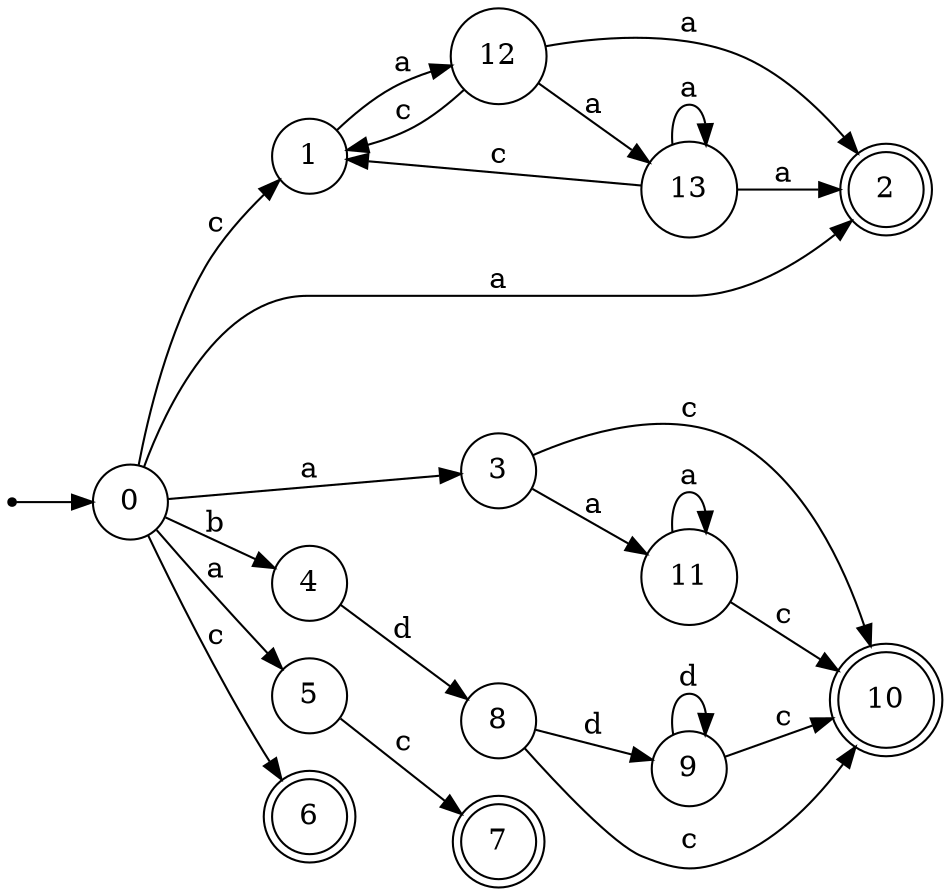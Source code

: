 digraph finite_state_machine {
rankdir=LR;
size="20,20";
node [shape = point]; "dummy0"
node [shape = circle]; "0";
"dummy0" -> "0";
node [shape = circle]; "1";
node [shape = doublecircle]; "2";node [shape = circle]; "3";
node [shape = circle]; "4";
node [shape = circle]; "5";
node [shape = doublecircle]; "6";node [shape = doublecircle]; "7";node [shape = circle]; "8";
node [shape = circle]; "9";
node [shape = doublecircle]; "10";node [shape = circle]; "11";
node [shape = circle]; "12";
node [shape = circle]; "13";
"0" -> "1" [label = "c"];
 "0" -> "6" [label = "c"];
 "0" -> "2" [label = "a"];
 "0" -> "3" [label = "a"];
 "0" -> "5" [label = "a"];
 "0" -> "4" [label = "b"];
 "5" -> "7" [label = "c"];
 "4" -> "8" [label = "d"];
 "8" -> "9" [label = "d"];
 "8" -> "10" [label = "c"];
 "9" -> "9" [label = "d"];
 "9" -> "10" [label = "c"];
 "3" -> "11" [label = "a"];
 "3" -> "10" [label = "c"];
 "11" -> "11" [label = "a"];
 "11" -> "10" [label = "c"];
 "1" -> "12" [label = "a"];
 "12" -> "1" [label = "c"];
 "12" -> "2" [label = "a"];
 "12" -> "13" [label = "a"];
 "13" -> "2" [label = "a"];
 "13" -> "13" [label = "a"];
 "13" -> "1" [label = "c"];
 }
